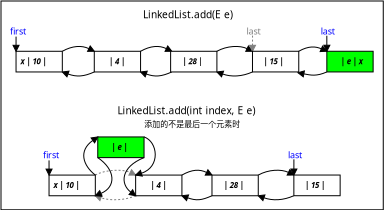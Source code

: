 <?xml version="1.0" encoding="UTF-8"?>
<dia:diagram xmlns:dia="http://www.lysator.liu.se/~alla/dia/">
  <dia:layer name="Background" visible="true" active="true">
    <dia:object type="Standard - Box" version="0" id="O0">
      <dia:attribute name="obj_pos">
        <dia:point val="15.231,18.342"/>
      </dia:attribute>
      <dia:attribute name="obj_bb">
        <dia:rectangle val="15.231,18.342;34.344,28.781"/>
      </dia:attribute>
      <dia:attribute name="elem_corner">
        <dia:point val="15.231,18.342"/>
      </dia:attribute>
      <dia:attribute name="elem_width">
        <dia:real val="19.113"/>
      </dia:attribute>
      <dia:attribute name="elem_height">
        <dia:real val="10.439"/>
      </dia:attribute>
      <dia:attribute name="border_width">
        <dia:real val="0"/>
      </dia:attribute>
      <dia:attribute name="show_background">
        <dia:boolean val="true"/>
      </dia:attribute>
    </dia:object>
    <dia:group>
      <dia:object type="Standard - BezierLine" version="0" id="O1">
        <dia:attribute name="obj_pos">
          <dia:point val="21.963,28.079"/>
        </dia:attribute>
        <dia:attribute name="obj_bb">
          <dia:rectangle val="19.946,28.039;21.963,28.322"/>
        </dia:attribute>
        <dia:attribute name="bez_points">
          <dia:point val="21.963,28.079"/>
          <dia:point val="21.436,28.314"/>
          <dia:point val="20.67,28.339"/>
          <dia:point val="19.946,28.079"/>
        </dia:attribute>
        <dia:attribute name="corner_types">
          <dia:enum val="0"/>
          <dia:enum val="0"/>
        </dia:attribute>
        <dia:attribute name="line_color">
          <dia:color val="#7f7f7f"/>
        </dia:attribute>
        <dia:attribute name="line_width">
          <dia:real val="0"/>
        </dia:attribute>
        <dia:attribute name="line_style">
          <dia:enum val="4"/>
        </dia:attribute>
        <dia:attribute name="end_arrow">
          <dia:enum val="3"/>
        </dia:attribute>
        <dia:attribute name="end_arrow_length">
          <dia:real val="0.3"/>
        </dia:attribute>
        <dia:attribute name="end_arrow_width">
          <dia:real val="0.3"/>
        </dia:attribute>
      </dia:object>
      <dia:object type="Standard - BezierLine" version="0" id="O2">
        <dia:attribute name="obj_pos">
          <dia:point val="19.946,27.046"/>
        </dia:attribute>
        <dia:attribute name="obj_bb">
          <dia:rectangle val="19.946,26.779;21.963,27.049"/>
        </dia:attribute>
        <dia:attribute name="bez_points">
          <dia:point val="19.946,27.046"/>
          <dia:point val="20.445,26.764"/>
          <dia:point val="21.336,26.739"/>
          <dia:point val="21.963,27.046"/>
        </dia:attribute>
        <dia:attribute name="corner_types">
          <dia:enum val="0"/>
          <dia:enum val="0"/>
        </dia:attribute>
        <dia:attribute name="line_color">
          <dia:color val="#7f7f7f"/>
        </dia:attribute>
        <dia:attribute name="line_width">
          <dia:real val="0"/>
        </dia:attribute>
        <dia:attribute name="line_style">
          <dia:enum val="4"/>
        </dia:attribute>
        <dia:attribute name="end_arrow">
          <dia:enum val="3"/>
        </dia:attribute>
        <dia:attribute name="end_arrow_length">
          <dia:real val="0.3"/>
        </dia:attribute>
        <dia:attribute name="end_arrow_width">
          <dia:real val="0.3"/>
        </dia:attribute>
      </dia:object>
      <dia:object type="Standard - BezierLine" version="0" id="O3">
        <dia:attribute name="obj_pos">
          <dia:point val="29.874,28.078"/>
        </dia:attribute>
        <dia:attribute name="obj_bb">
          <dia:rectangle val="28.094,28.039;29.874,28.322"/>
        </dia:attribute>
        <dia:attribute name="bez_points">
          <dia:point val="29.874,28.078"/>
          <dia:point val="29.347,28.313"/>
          <dia:point val="28.818,28.339"/>
          <dia:point val="28.094,28.079"/>
        </dia:attribute>
        <dia:attribute name="corner_types">
          <dia:enum val="0"/>
          <dia:enum val="0"/>
        </dia:attribute>
        <dia:attribute name="line_width">
          <dia:real val="0"/>
        </dia:attribute>
        <dia:attribute name="end_arrow">
          <dia:enum val="3"/>
        </dia:attribute>
        <dia:attribute name="end_arrow_length">
          <dia:real val="0.3"/>
        </dia:attribute>
        <dia:attribute name="end_arrow_width">
          <dia:real val="0.3"/>
        </dia:attribute>
        <dia:connections>
          <dia:connection handle="0" to="O13" connection="5"/>
        </dia:connections>
      </dia:object>
      <dia:object type="Standard - BezierLine" version="0" id="O4">
        <dia:attribute name="obj_pos">
          <dia:point val="28.094,27.046"/>
        </dia:attribute>
        <dia:attribute name="obj_bb">
          <dia:rectangle val="28.094,26.778;29.874,27.047"/>
        </dia:attribute>
        <dia:attribute name="bez_points">
          <dia:point val="28.094,27.046"/>
          <dia:point val="28.593,26.764"/>
          <dia:point val="29.247,26.738"/>
          <dia:point val="29.874,27.044"/>
        </dia:attribute>
        <dia:attribute name="corner_types">
          <dia:enum val="0"/>
          <dia:enum val="0"/>
        </dia:attribute>
        <dia:attribute name="line_width">
          <dia:real val="0"/>
        </dia:attribute>
        <dia:attribute name="end_arrow">
          <dia:enum val="3"/>
        </dia:attribute>
        <dia:attribute name="end_arrow_length">
          <dia:real val="0.3"/>
        </dia:attribute>
        <dia:attribute name="end_arrow_width">
          <dia:real val="0.3"/>
        </dia:attribute>
        <dia:connections>
          <dia:connection handle="3" to="O13" connection="0"/>
        </dia:connections>
      </dia:object>
      <dia:object type="Standard - Text" version="1" id="O5">
        <dia:attribute name="obj_pos">
          <dia:point val="29.578,26.204"/>
        </dia:attribute>
        <dia:attribute name="obj_bb">
          <dia:rectangle val="29.578,25.784;30.393,26.311"/>
        </dia:attribute>
        <dia:attribute name="text">
          <dia:composite type="text">
            <dia:attribute name="string">
              <dia:string>#last#</dia:string>
            </dia:attribute>
            <dia:attribute name="font">
              <dia:font family="sans" style="0" name="Helvetica"/>
            </dia:attribute>
            <dia:attribute name="height">
              <dia:real val="0.564"/>
            </dia:attribute>
            <dia:attribute name="pos">
              <dia:point val="29.578,26.204"/>
            </dia:attribute>
            <dia:attribute name="color">
              <dia:color val="#0000ff"/>
            </dia:attribute>
            <dia:attribute name="alignment">
              <dia:enum val="0"/>
            </dia:attribute>
          </dia:composite>
        </dia:attribute>
        <dia:attribute name="valign">
          <dia:enum val="3"/>
        </dia:attribute>
      </dia:object>
      <dia:object type="Standard - Line" version="0" id="O6">
        <dia:attribute name="obj_pos">
          <dia:point val="29.876,26.26"/>
        </dia:attribute>
        <dia:attribute name="obj_bb">
          <dia:rectangle val="29.724,26.26;30.024,27.044"/>
        </dia:attribute>
        <dia:attribute name="conn_endpoints">
          <dia:point val="29.876,26.26"/>
          <dia:point val="29.874,27.044"/>
        </dia:attribute>
        <dia:attribute name="numcp">
          <dia:int val="1"/>
        </dia:attribute>
        <dia:attribute name="line_width">
          <dia:real val="0"/>
        </dia:attribute>
        <dia:attribute name="end_arrow">
          <dia:enum val="3"/>
        </dia:attribute>
        <dia:attribute name="end_arrow_length">
          <dia:real val="0.3"/>
        </dia:attribute>
        <dia:attribute name="end_arrow_width">
          <dia:real val="0.3"/>
        </dia:attribute>
        <dia:connections>
          <dia:connection handle="1" to="O13" connection="0"/>
        </dia:connections>
      </dia:object>
      <dia:object type="Standard - BezierLine" version="0" id="O7">
        <dia:attribute name="obj_pos">
          <dia:point val="24.276,27.046"/>
        </dia:attribute>
        <dia:attribute name="obj_bb">
          <dia:rectangle val="24.276,26.779;25.78,27.049"/>
        </dia:attribute>
        <dia:attribute name="bez_points">
          <dia:point val="24.276,27.046"/>
          <dia:point val="24.776,26.764"/>
          <dia:point val="25.153,26.739"/>
          <dia:point val="25.78,27.046"/>
        </dia:attribute>
        <dia:attribute name="corner_types">
          <dia:enum val="0"/>
          <dia:enum val="0"/>
        </dia:attribute>
        <dia:attribute name="line_width">
          <dia:real val="0"/>
        </dia:attribute>
        <dia:attribute name="end_arrow">
          <dia:enum val="3"/>
        </dia:attribute>
        <dia:attribute name="end_arrow_length">
          <dia:real val="0.3"/>
        </dia:attribute>
        <dia:attribute name="end_arrow_width">
          <dia:real val="0.3"/>
        </dia:attribute>
      </dia:object>
      <dia:object type="Standard - BezierLine" version="0" id="O8">
        <dia:attribute name="obj_pos">
          <dia:point val="25.78,28.079"/>
        </dia:attribute>
        <dia:attribute name="obj_bb">
          <dia:rectangle val="24.276,28.039;25.78,28.322"/>
        </dia:attribute>
        <dia:attribute name="bez_points">
          <dia:point val="25.78,28.079"/>
          <dia:point val="25.253,28.314"/>
          <dia:point val="25.001,28.339"/>
          <dia:point val="24.276,28.079"/>
        </dia:attribute>
        <dia:attribute name="corner_types">
          <dia:enum val="0"/>
          <dia:enum val="0"/>
        </dia:attribute>
        <dia:attribute name="line_width">
          <dia:real val="0"/>
        </dia:attribute>
        <dia:attribute name="end_arrow">
          <dia:enum val="3"/>
        </dia:attribute>
        <dia:attribute name="end_arrow_length">
          <dia:real val="0.3"/>
        </dia:attribute>
        <dia:attribute name="end_arrow_width">
          <dia:real val="0.3"/>
        </dia:attribute>
      </dia:object>
      <dia:group>
        <dia:object type="Standard - Box" version="0" id="O9">
          <dia:attribute name="obj_pos">
            <dia:point val="25.78,27.046"/>
          </dia:attribute>
          <dia:attribute name="obj_bb">
            <dia:rectangle val="25.78,27.046;28.094,28.079"/>
          </dia:attribute>
          <dia:attribute name="elem_corner">
            <dia:point val="25.78,27.046"/>
          </dia:attribute>
          <dia:attribute name="elem_width">
            <dia:real val="2.314"/>
          </dia:attribute>
          <dia:attribute name="elem_height">
            <dia:real val="1.034"/>
          </dia:attribute>
          <dia:attribute name="border_width">
            <dia:real val="0"/>
          </dia:attribute>
          <dia:attribute name="show_background">
            <dia:boolean val="true"/>
          </dia:attribute>
        </dia:object>
        <dia:object type="Standard - Text" version="1" id="O10">
          <dia:attribute name="obj_pos">
            <dia:point val="26.373,27.693"/>
          </dia:attribute>
          <dia:attribute name="obj_bb">
            <dia:rectangle val="26.373,27.325;27.488,27.788"/>
          </dia:attribute>
          <dia:attribute name="text">
            <dia:composite type="text">
              <dia:attribute name="string">
                <dia:string>#| 28 |#</dia:string>
              </dia:attribute>
              <dia:attribute name="font">
                <dia:font family="sans" style="88" name="Helvetica-BoldOblique"/>
              </dia:attribute>
              <dia:attribute name="height">
                <dia:real val="0.494"/>
              </dia:attribute>
              <dia:attribute name="pos">
                <dia:point val="26.373,27.693"/>
              </dia:attribute>
              <dia:attribute name="color">
                <dia:color val="#000000"/>
              </dia:attribute>
              <dia:attribute name="alignment">
                <dia:enum val="0"/>
              </dia:attribute>
            </dia:composite>
          </dia:attribute>
          <dia:attribute name="valign">
            <dia:enum val="3"/>
          </dia:attribute>
        </dia:object>
      </dia:group>
      <dia:group>
        <dia:object type="Standard - Box" version="0" id="O11">
          <dia:attribute name="obj_pos">
            <dia:point val="21.963,27.046"/>
          </dia:attribute>
          <dia:attribute name="obj_bb">
            <dia:rectangle val="21.963,27.046;24.277,28.079"/>
          </dia:attribute>
          <dia:attribute name="elem_corner">
            <dia:point val="21.963,27.046"/>
          </dia:attribute>
          <dia:attribute name="elem_width">
            <dia:real val="2.314"/>
          </dia:attribute>
          <dia:attribute name="elem_height">
            <dia:real val="1.034"/>
          </dia:attribute>
          <dia:attribute name="border_width">
            <dia:real val="0"/>
          </dia:attribute>
          <dia:attribute name="show_background">
            <dia:boolean val="true"/>
          </dia:attribute>
        </dia:object>
        <dia:object type="Standard - Text" version="1" id="O12">
          <dia:attribute name="obj_pos">
            <dia:point val="22.7,27.693"/>
          </dia:attribute>
          <dia:attribute name="obj_bb">
            <dia:rectangle val="22.7,27.325;23.54,27.788"/>
          </dia:attribute>
          <dia:attribute name="text">
            <dia:composite type="text">
              <dia:attribute name="string">
                <dia:string>#| 4 |#</dia:string>
              </dia:attribute>
              <dia:attribute name="font">
                <dia:font family="sans" style="88" name="Helvetica-BoldOblique"/>
              </dia:attribute>
              <dia:attribute name="height">
                <dia:real val="0.494"/>
              </dia:attribute>
              <dia:attribute name="pos">
                <dia:point val="22.7,27.693"/>
              </dia:attribute>
              <dia:attribute name="color">
                <dia:color val="#000000"/>
              </dia:attribute>
              <dia:attribute name="alignment">
                <dia:enum val="0"/>
              </dia:attribute>
            </dia:composite>
          </dia:attribute>
          <dia:attribute name="valign">
            <dia:enum val="3"/>
          </dia:attribute>
        </dia:object>
      </dia:group>
      <dia:object type="Standard - Box" version="0" id="O13">
        <dia:attribute name="obj_pos">
          <dia:point val="29.874,27.044"/>
        </dia:attribute>
        <dia:attribute name="obj_bb">
          <dia:rectangle val="29.874,27.044;32.187,28.078"/>
        </dia:attribute>
        <dia:attribute name="elem_corner">
          <dia:point val="29.874,27.044"/>
        </dia:attribute>
        <dia:attribute name="elem_width">
          <dia:real val="2.314"/>
        </dia:attribute>
        <dia:attribute name="elem_height">
          <dia:real val="1.034"/>
        </dia:attribute>
        <dia:attribute name="border_width">
          <dia:real val="0"/>
        </dia:attribute>
        <dia:attribute name="show_background">
          <dia:boolean val="true"/>
        </dia:attribute>
      </dia:object>
      <dia:object type="Standard - Text" version="1" id="O14">
        <dia:attribute name="obj_pos">
          <dia:point val="30.428,27.692"/>
        </dia:attribute>
        <dia:attribute name="obj_bb">
          <dia:rectangle val="30.428,27.324;31.543,27.787"/>
        </dia:attribute>
        <dia:attribute name="text">
          <dia:composite type="text">
            <dia:attribute name="string">
              <dia:string>#| 15 |#</dia:string>
            </dia:attribute>
            <dia:attribute name="font">
              <dia:font family="sans" style="88" name="Helvetica-BoldOblique"/>
            </dia:attribute>
            <dia:attribute name="height">
              <dia:real val="0.494"/>
            </dia:attribute>
            <dia:attribute name="pos">
              <dia:point val="30.428,27.692"/>
            </dia:attribute>
            <dia:attribute name="color">
              <dia:color val="#000000"/>
            </dia:attribute>
            <dia:attribute name="alignment">
              <dia:enum val="0"/>
            </dia:attribute>
          </dia:composite>
        </dia:attribute>
        <dia:attribute name="valign">
          <dia:enum val="3"/>
        </dia:attribute>
      </dia:object>
      <dia:object type="Standard - BezierLine" version="0" id="O15">
        <dia:attribute name="obj_pos">
          <dia:point val="20.069,26.173"/>
        </dia:attribute>
        <dia:attribute name="obj_bb">
          <dia:rectangle val="19.946,26.173;20.778,28.103"/>
        </dia:attribute>
        <dia:attribute name="bez_points">
          <dia:point val="20.069,26.173"/>
          <dia:point val="20.976,26.791"/>
          <dia:point val="20.997,27.644"/>
          <dia:point val="19.946,28.079"/>
        </dia:attribute>
        <dia:attribute name="corner_types">
          <dia:enum val="0"/>
          <dia:enum val="0"/>
        </dia:attribute>
        <dia:attribute name="line_width">
          <dia:real val="0"/>
        </dia:attribute>
        <dia:attribute name="end_arrow">
          <dia:enum val="3"/>
        </dia:attribute>
        <dia:attribute name="end_arrow_length">
          <dia:real val="0.3"/>
        </dia:attribute>
        <dia:attribute name="end_arrow_width">
          <dia:real val="0.3"/>
        </dia:attribute>
      </dia:object>
      <dia:object type="Standard - BezierLine" version="0" id="O16">
        <dia:attribute name="obj_pos">
          <dia:point val="19.946,27.046"/>
        </dia:attribute>
        <dia:attribute name="obj_bb">
          <dia:rectangle val="19.368,25.139;20.069,27.046"/>
        </dia:attribute>
        <dia:attribute name="bez_points">
          <dia:point val="19.946,27.046"/>
          <dia:point val="19.322,26.561"/>
          <dia:point val="19.092,25.828"/>
          <dia:point val="20.069,25.139"/>
        </dia:attribute>
        <dia:attribute name="corner_types">
          <dia:enum val="0"/>
          <dia:enum val="0"/>
        </dia:attribute>
        <dia:attribute name="line_width">
          <dia:real val="0"/>
        </dia:attribute>
        <dia:attribute name="end_arrow">
          <dia:enum val="3"/>
        </dia:attribute>
        <dia:attribute name="end_arrow_length">
          <dia:real val="0.3"/>
        </dia:attribute>
        <dia:attribute name="end_arrow_width">
          <dia:real val="0.3"/>
        </dia:attribute>
      </dia:object>
      <dia:group>
        <dia:object type="Standard - Text" version="1" id="O17">
          <dia:attribute name="obj_pos">
            <dia:point val="17.329,26.204"/>
          </dia:attribute>
          <dia:attribute name="obj_bb">
            <dia:rectangle val="17.329,25.784;18.212,26.311"/>
          </dia:attribute>
          <dia:attribute name="text">
            <dia:composite type="text">
              <dia:attribute name="string">
                <dia:string>#first#</dia:string>
              </dia:attribute>
              <dia:attribute name="font">
                <dia:font family="sans" style="0" name="Helvetica"/>
              </dia:attribute>
              <dia:attribute name="height">
                <dia:real val="0.564"/>
              </dia:attribute>
              <dia:attribute name="pos">
                <dia:point val="17.329,26.204"/>
              </dia:attribute>
              <dia:attribute name="color">
                <dia:color val="#0000ff"/>
              </dia:attribute>
              <dia:attribute name="alignment">
                <dia:enum val="0"/>
              </dia:attribute>
            </dia:composite>
          </dia:attribute>
          <dia:attribute name="valign">
            <dia:enum val="3"/>
          </dia:attribute>
        </dia:object>
        <dia:group>
          <dia:object type="Standard - Box" version="0" id="O18">
            <dia:attribute name="obj_pos">
              <dia:point val="17.633,27.046"/>
            </dia:attribute>
            <dia:attribute name="obj_bb">
              <dia:rectangle val="17.633,27.046;19.946,28.079"/>
            </dia:attribute>
            <dia:attribute name="elem_corner">
              <dia:point val="17.633,27.046"/>
            </dia:attribute>
            <dia:attribute name="elem_width">
              <dia:real val="2.314"/>
            </dia:attribute>
            <dia:attribute name="elem_height">
              <dia:real val="1.034"/>
            </dia:attribute>
            <dia:attribute name="border_width">
              <dia:real val="0"/>
            </dia:attribute>
            <dia:attribute name="show_background">
              <dia:boolean val="true"/>
            </dia:attribute>
          </dia:object>
          <dia:object type="Standard - Text" version="1" id="O19">
            <dia:attribute name="obj_pos">
              <dia:point val="17.855,27.693"/>
            </dia:attribute>
            <dia:attribute name="obj_bb">
              <dia:rectangle val="17.855,27.325;19.363,27.788"/>
            </dia:attribute>
            <dia:attribute name="text">
              <dia:composite type="text">
                <dia:attribute name="string">
                  <dia:string>#x | 10 |#</dia:string>
                </dia:attribute>
                <dia:attribute name="font">
                  <dia:font family="sans" style="88" name="Helvetica-BoldOblique"/>
                </dia:attribute>
                <dia:attribute name="height">
                  <dia:real val="0.494"/>
                </dia:attribute>
                <dia:attribute name="pos">
                  <dia:point val="17.855,27.693"/>
                </dia:attribute>
                <dia:attribute name="color">
                  <dia:color val="#000000"/>
                </dia:attribute>
                <dia:attribute name="alignment">
                  <dia:enum val="0"/>
                </dia:attribute>
              </dia:composite>
            </dia:attribute>
            <dia:attribute name="valign">
              <dia:enum val="3"/>
            </dia:attribute>
          </dia:object>
        </dia:group>
        <dia:object type="Standard - Line" version="0" id="O20">
          <dia:attribute name="obj_pos">
            <dia:point val="17.633,26.312"/>
          </dia:attribute>
          <dia:attribute name="obj_bb">
            <dia:rectangle val="17.483,26.312;17.783,27.046"/>
          </dia:attribute>
          <dia:attribute name="conn_endpoints">
            <dia:point val="17.633,26.312"/>
            <dia:point val="17.633,27.046"/>
          </dia:attribute>
          <dia:attribute name="numcp">
            <dia:int val="1"/>
          </dia:attribute>
          <dia:attribute name="line_width">
            <dia:real val="0"/>
          </dia:attribute>
          <dia:attribute name="end_arrow">
            <dia:enum val="3"/>
          </dia:attribute>
          <dia:attribute name="end_arrow_length">
            <dia:real val="0.3"/>
          </dia:attribute>
          <dia:attribute name="end_arrow_width">
            <dia:real val="0.3"/>
          </dia:attribute>
        </dia:object>
      </dia:group>
      <dia:object type="Standard - BezierLine" version="0" id="O21">
        <dia:attribute name="obj_pos">
          <dia:point val="22.382,25.139"/>
        </dia:attribute>
        <dia:attribute name="obj_bb">
          <dia:rectangle val="21.963,25.139;22.944,27.097"/>
        </dia:attribute>
        <dia:attribute name="bez_points">
          <dia:point val="22.382,25.139"/>
          <dia:point val="23.069,25.362"/>
          <dia:point val="23.236,26.639"/>
          <dia:point val="21.963,27.046"/>
        </dia:attribute>
        <dia:attribute name="corner_types">
          <dia:enum val="0"/>
          <dia:enum val="0"/>
        </dia:attribute>
        <dia:attribute name="line_width">
          <dia:real val="0"/>
        </dia:attribute>
        <dia:attribute name="end_arrow">
          <dia:enum val="3"/>
        </dia:attribute>
        <dia:attribute name="end_arrow_length">
          <dia:real val="0.3"/>
        </dia:attribute>
        <dia:attribute name="end_arrow_width">
          <dia:real val="0.3"/>
        </dia:attribute>
      </dia:object>
      <dia:object type="Standard - BezierLine" version="0" id="O22">
        <dia:attribute name="obj_pos">
          <dia:point val="22.382,26.173"/>
        </dia:attribute>
        <dia:attribute name="obj_bb">
          <dia:rectangle val="21.384,26.173;22.382,28.079"/>
        </dia:attribute>
        <dia:attribute name="bez_points">
          <dia:point val="22.382,26.173"/>
          <dia:point val="21.206,26.644"/>
          <dia:point val="21.185,27.497"/>
          <dia:point val="21.963,28.079"/>
        </dia:attribute>
        <dia:attribute name="corner_types">
          <dia:enum val="0"/>
          <dia:enum val="0"/>
        </dia:attribute>
        <dia:attribute name="line_width">
          <dia:real val="0"/>
        </dia:attribute>
        <dia:attribute name="end_arrow">
          <dia:enum val="3"/>
        </dia:attribute>
        <dia:attribute name="end_arrow_length">
          <dia:real val="0.3"/>
        </dia:attribute>
        <dia:attribute name="end_arrow_width">
          <dia:real val="0.3"/>
        </dia:attribute>
      </dia:object>
      <dia:group>
        <dia:object type="Standard - Box" version="0" id="O23">
          <dia:attribute name="obj_pos">
            <dia:point val="20.069,25.139"/>
          </dia:attribute>
          <dia:attribute name="obj_bb">
            <dia:rectangle val="20.069,25.139;22.382,26.173"/>
          </dia:attribute>
          <dia:attribute name="elem_corner">
            <dia:point val="20.069,25.139"/>
          </dia:attribute>
          <dia:attribute name="elem_width">
            <dia:real val="2.314"/>
          </dia:attribute>
          <dia:attribute name="elem_height">
            <dia:real val="1.034"/>
          </dia:attribute>
          <dia:attribute name="border_width">
            <dia:real val="0"/>
          </dia:attribute>
          <dia:attribute name="inner_color">
            <dia:color val="#00ff00"/>
          </dia:attribute>
          <dia:attribute name="show_background">
            <dia:boolean val="true"/>
          </dia:attribute>
        </dia:object>
        <dia:object type="Standard - Text" version="1" id="O24">
          <dia:attribute name="obj_pos">
            <dia:point val="20.662,25.787"/>
          </dia:attribute>
          <dia:attribute name="obj_bb">
            <dia:rectangle val="20.662,25.419;21.632,25.882"/>
          </dia:attribute>
          <dia:attribute name="text">
            <dia:composite type="text">
              <dia:attribute name="string">
                <dia:string># | e |#</dia:string>
              </dia:attribute>
              <dia:attribute name="font">
                <dia:font family="sans" style="88" name="Helvetica-BoldOblique"/>
              </dia:attribute>
              <dia:attribute name="height">
                <dia:real val="0.494"/>
              </dia:attribute>
              <dia:attribute name="pos">
                <dia:point val="20.662,25.787"/>
              </dia:attribute>
              <dia:attribute name="color">
                <dia:color val="#000000"/>
              </dia:attribute>
              <dia:attribute name="alignment">
                <dia:enum val="0"/>
              </dia:attribute>
            </dia:composite>
          </dia:attribute>
          <dia:attribute name="valign">
            <dia:enum val="3"/>
          </dia:attribute>
        </dia:object>
      </dia:group>
    </dia:group>
    <dia:object type="Standard - Text" version="1" id="O25">
      <dia:attribute name="obj_pos">
        <dia:point val="21.062,23.998"/>
      </dia:attribute>
      <dia:attribute name="obj_bb">
        <dia:rectangle val="21.062,23.511;28.469,24.148"/>
      </dia:attribute>
      <dia:attribute name="text">
        <dia:composite type="text">
          <dia:attribute name="string">
            <dia:string>#LinkedList.add(int index, E e)#</dia:string>
          </dia:attribute>
          <dia:attribute name="font">
            <dia:font family="sans" style="0" name="Helvetica"/>
          </dia:attribute>
          <dia:attribute name="height">
            <dia:real val="0.635"/>
          </dia:attribute>
          <dia:attribute name="pos">
            <dia:point val="21.062,23.998"/>
          </dia:attribute>
          <dia:attribute name="color">
            <dia:color val="#000000"/>
          </dia:attribute>
          <dia:attribute name="alignment">
            <dia:enum val="0"/>
          </dia:attribute>
        </dia:composite>
      </dia:attribute>
      <dia:attribute name="valign">
        <dia:enum val="3"/>
      </dia:attribute>
    </dia:object>
    <dia:object type="Standard - Text" version="1" id="O26">
      <dia:attribute name="obj_pos">
        <dia:point val="22.388,24.637"/>
      </dia:attribute>
      <dia:attribute name="obj_bb">
        <dia:rectangle val="22.388,24.255;27.128,24.755"/>
      </dia:attribute>
      <dia:attribute name="text">
        <dia:composite type="text">
          <dia:attribute name="string">
            <dia:string>#添加的不是最后一个元素时#</dia:string>
          </dia:attribute>
          <dia:attribute name="font">
            <dia:font family="sans" style="0" name="Helvetica"/>
          </dia:attribute>
          <dia:attribute name="height">
            <dia:real val="0.494"/>
          </dia:attribute>
          <dia:attribute name="pos">
            <dia:point val="22.388,24.637"/>
          </dia:attribute>
          <dia:attribute name="color">
            <dia:color val="#000000"/>
          </dia:attribute>
          <dia:attribute name="alignment">
            <dia:enum val="0"/>
          </dia:attribute>
        </dia:composite>
      </dia:attribute>
      <dia:attribute name="valign">
        <dia:enum val="3"/>
      </dia:attribute>
    </dia:object>
    <dia:object type="Standard - Text" version="1" id="O27">
      <dia:attribute name="obj_pos">
        <dia:point val="22.331,19.207"/>
      </dia:attribute>
      <dia:attribute name="obj_bb">
        <dia:rectangle val="22.331,18.72;27.201,19.357"/>
      </dia:attribute>
      <dia:attribute name="text">
        <dia:composite type="text">
          <dia:attribute name="string">
            <dia:string>#LinkedList.add(E e)#</dia:string>
          </dia:attribute>
          <dia:attribute name="font">
            <dia:font family="sans" style="0" name="Helvetica"/>
          </dia:attribute>
          <dia:attribute name="height">
            <dia:real val="0.635"/>
          </dia:attribute>
          <dia:attribute name="pos">
            <dia:point val="22.331,19.207"/>
          </dia:attribute>
          <dia:attribute name="color">
            <dia:color val="#000000"/>
          </dia:attribute>
          <dia:attribute name="alignment">
            <dia:enum val="0"/>
          </dia:attribute>
        </dia:composite>
      </dia:attribute>
      <dia:attribute name="valign">
        <dia:enum val="3"/>
      </dia:attribute>
    </dia:object>
    <dia:group>
      <dia:object type="Standard - BezierLine" version="0" id="O28">
        <dia:attribute name="obj_pos">
          <dia:point val="19.895,21.89"/>
        </dia:attribute>
        <dia:attribute name="obj_bb">
          <dia:rectangle val="18.297,21.85;19.895,22.133"/>
        </dia:attribute>
        <dia:attribute name="bez_points">
          <dia:point val="19.895,21.89"/>
          <dia:point val="19.368,22.125"/>
          <dia:point val="19.021,22.15"/>
          <dia:point val="18.297,21.89"/>
        </dia:attribute>
        <dia:attribute name="corner_types">
          <dia:enum val="0"/>
          <dia:enum val="0"/>
        </dia:attribute>
        <dia:attribute name="line_width">
          <dia:real val="0"/>
        </dia:attribute>
        <dia:attribute name="end_arrow">
          <dia:enum val="3"/>
        </dia:attribute>
        <dia:attribute name="end_arrow_length">
          <dia:real val="0.3"/>
        </dia:attribute>
        <dia:attribute name="end_arrow_width">
          <dia:real val="0.3"/>
        </dia:attribute>
      </dia:object>
      <dia:object type="Standard - BezierLine" version="0" id="O29">
        <dia:attribute name="obj_pos">
          <dia:point val="18.297,20.856"/>
        </dia:attribute>
        <dia:attribute name="obj_bb">
          <dia:rectangle val="18.297,20.59;19.895,20.859"/>
        </dia:attribute>
        <dia:attribute name="bez_points">
          <dia:point val="18.297,20.856"/>
          <dia:point val="18.796,20.575"/>
          <dia:point val="19.268,20.55"/>
          <dia:point val="19.895,20.856"/>
        </dia:attribute>
        <dia:attribute name="corner_types">
          <dia:enum val="0"/>
          <dia:enum val="0"/>
        </dia:attribute>
        <dia:attribute name="line_width">
          <dia:real val="0"/>
        </dia:attribute>
        <dia:attribute name="end_arrow">
          <dia:enum val="3"/>
        </dia:attribute>
        <dia:attribute name="end_arrow_length">
          <dia:real val="0.3"/>
        </dia:attribute>
        <dia:attribute name="end_arrow_width">
          <dia:real val="0.3"/>
        </dia:attribute>
      </dia:object>
      <dia:object type="Standard - BezierLine" version="0" id="O30">
        <dia:attribute name="obj_pos">
          <dia:point val="27.805,21.89"/>
        </dia:attribute>
        <dia:attribute name="obj_bb">
          <dia:rectangle val="26.026,21.85;27.805,22.132"/>
        </dia:attribute>
        <dia:attribute name="bez_points">
          <dia:point val="27.805,21.89"/>
          <dia:point val="27.279,22.125"/>
          <dia:point val="26.75,22.15"/>
          <dia:point val="26.026,21.89"/>
        </dia:attribute>
        <dia:attribute name="corner_types">
          <dia:enum val="0"/>
          <dia:enum val="0"/>
        </dia:attribute>
        <dia:attribute name="line_width">
          <dia:real val="0"/>
        </dia:attribute>
        <dia:attribute name="end_arrow">
          <dia:enum val="3"/>
        </dia:attribute>
        <dia:attribute name="end_arrow_length">
          <dia:real val="0.3"/>
        </dia:attribute>
        <dia:attribute name="end_arrow_width">
          <dia:real val="0.3"/>
        </dia:attribute>
      </dia:object>
      <dia:object type="Standard - BezierLine" version="0" id="O31">
        <dia:attribute name="obj_pos">
          <dia:point val="26.026,20.856"/>
        </dia:attribute>
        <dia:attribute name="obj_bb">
          <dia:rectangle val="26.026,20.59;27.805,20.859"/>
        </dia:attribute>
        <dia:attribute name="bez_points">
          <dia:point val="26.026,20.856"/>
          <dia:point val="26.525,20.575"/>
          <dia:point val="27.179,20.55"/>
          <dia:point val="27.805,20.856"/>
        </dia:attribute>
        <dia:attribute name="corner_types">
          <dia:enum val="0"/>
          <dia:enum val="0"/>
        </dia:attribute>
        <dia:attribute name="line_width">
          <dia:real val="0"/>
        </dia:attribute>
        <dia:attribute name="end_arrow">
          <dia:enum val="3"/>
        </dia:attribute>
        <dia:attribute name="end_arrow_length">
          <dia:real val="0.3"/>
        </dia:attribute>
        <dia:attribute name="end_arrow_width">
          <dia:real val="0.3"/>
        </dia:attribute>
      </dia:object>
      <dia:object type="Standard - Text" version="1" id="O32">
        <dia:attribute name="obj_pos">
          <dia:point val="15.68,20.014"/>
        </dia:attribute>
        <dia:attribute name="obj_bb">
          <dia:rectangle val="15.68,19.594;16.562,20.122"/>
        </dia:attribute>
        <dia:attribute name="text">
          <dia:composite type="text">
            <dia:attribute name="string">
              <dia:string>#first#</dia:string>
            </dia:attribute>
            <dia:attribute name="font">
              <dia:font family="sans" style="0" name="Helvetica"/>
            </dia:attribute>
            <dia:attribute name="height">
              <dia:real val="0.564"/>
            </dia:attribute>
            <dia:attribute name="pos">
              <dia:point val="15.68,20.014"/>
            </dia:attribute>
            <dia:attribute name="color">
              <dia:color val="#0000ff"/>
            </dia:attribute>
            <dia:attribute name="alignment">
              <dia:enum val="0"/>
            </dia:attribute>
          </dia:composite>
        </dia:attribute>
        <dia:attribute name="valign">
          <dia:enum val="3"/>
        </dia:attribute>
      </dia:object>
      <dia:object type="Standard - Text" version="1" id="O33">
        <dia:attribute name="obj_pos">
          <dia:point val="27.51,20.014"/>
        </dia:attribute>
        <dia:attribute name="obj_bb">
          <dia:rectangle val="27.51,19.594;28.325,20.122"/>
        </dia:attribute>
        <dia:attribute name="text">
          <dia:composite type="text">
            <dia:attribute name="string">
              <dia:string>#last#</dia:string>
            </dia:attribute>
            <dia:attribute name="font">
              <dia:font family="sans" style="0" name="Helvetica"/>
            </dia:attribute>
            <dia:attribute name="height">
              <dia:real val="0.564"/>
            </dia:attribute>
            <dia:attribute name="pos">
              <dia:point val="27.51,20.014"/>
            </dia:attribute>
            <dia:attribute name="color">
              <dia:color val="#7f7f7f"/>
            </dia:attribute>
            <dia:attribute name="alignment">
              <dia:enum val="0"/>
            </dia:attribute>
          </dia:composite>
        </dia:attribute>
        <dia:attribute name="valign">
          <dia:enum val="3"/>
        </dia:attribute>
      </dia:object>
      <dia:group>
        <dia:object type="Standard - Box" version="0" id="O34">
          <dia:attribute name="obj_pos">
            <dia:point val="15.983,20.856"/>
          </dia:attribute>
          <dia:attribute name="obj_bb">
            <dia:rectangle val="15.983,20.856;18.297,21.89"/>
          </dia:attribute>
          <dia:attribute name="elem_corner">
            <dia:point val="15.983,20.856"/>
          </dia:attribute>
          <dia:attribute name="elem_width">
            <dia:real val="2.314"/>
          </dia:attribute>
          <dia:attribute name="elem_height">
            <dia:real val="1.034"/>
          </dia:attribute>
          <dia:attribute name="border_width">
            <dia:real val="0"/>
          </dia:attribute>
          <dia:attribute name="show_background">
            <dia:boolean val="true"/>
          </dia:attribute>
        </dia:object>
        <dia:object type="Standard - Text" version="1" id="O35">
          <dia:attribute name="obj_pos">
            <dia:point val="16.206,21.503"/>
          </dia:attribute>
          <dia:attribute name="obj_bb">
            <dia:rectangle val="16.206,21.136;17.713,21.599"/>
          </dia:attribute>
          <dia:attribute name="text">
            <dia:composite type="text">
              <dia:attribute name="string">
                <dia:string>#x | 10 |#</dia:string>
              </dia:attribute>
              <dia:attribute name="font">
                <dia:font family="sans" style="88" name="Helvetica-BoldOblique"/>
              </dia:attribute>
              <dia:attribute name="height">
                <dia:real val="0.494"/>
              </dia:attribute>
              <dia:attribute name="pos">
                <dia:point val="16.206,21.503"/>
              </dia:attribute>
              <dia:attribute name="color">
                <dia:color val="#000000"/>
              </dia:attribute>
              <dia:attribute name="alignment">
                <dia:enum val="0"/>
              </dia:attribute>
            </dia:composite>
          </dia:attribute>
          <dia:attribute name="valign">
            <dia:enum val="3"/>
          </dia:attribute>
        </dia:object>
      </dia:group>
      <dia:object type="Standard - Line" version="0" id="O36">
        <dia:attribute name="obj_pos">
          <dia:point val="15.984,20.122"/>
        </dia:attribute>
        <dia:attribute name="obj_bb">
          <dia:rectangle val="15.833,20.122;16.133,20.856"/>
        </dia:attribute>
        <dia:attribute name="conn_endpoints">
          <dia:point val="15.984,20.122"/>
          <dia:point val="15.983,20.856"/>
        </dia:attribute>
        <dia:attribute name="numcp">
          <dia:int val="1"/>
        </dia:attribute>
        <dia:attribute name="line_width">
          <dia:real val="0"/>
        </dia:attribute>
        <dia:attribute name="end_arrow">
          <dia:enum val="3"/>
        </dia:attribute>
        <dia:attribute name="end_arrow_length">
          <dia:real val="0.3"/>
        </dia:attribute>
        <dia:attribute name="end_arrow_width">
          <dia:real val="0.3"/>
        </dia:attribute>
      </dia:object>
      <dia:object type="Standard - Line" version="0" id="O37">
        <dia:attribute name="obj_pos">
          <dia:point val="27.808,20.071"/>
        </dia:attribute>
        <dia:attribute name="obj_bb">
          <dia:rectangle val="27.656,20.071;27.956,20.856"/>
        </dia:attribute>
        <dia:attribute name="conn_endpoints">
          <dia:point val="27.808,20.071"/>
          <dia:point val="27.805,20.856"/>
        </dia:attribute>
        <dia:attribute name="numcp">
          <dia:int val="1"/>
        </dia:attribute>
        <dia:attribute name="line_color">
          <dia:color val="#7f7f7f"/>
        </dia:attribute>
        <dia:attribute name="line_width">
          <dia:real val="0"/>
        </dia:attribute>
        <dia:attribute name="line_style">
          <dia:enum val="4"/>
        </dia:attribute>
        <dia:attribute name="end_arrow">
          <dia:enum val="3"/>
        </dia:attribute>
        <dia:attribute name="end_arrow_length">
          <dia:real val="0.3"/>
        </dia:attribute>
        <dia:attribute name="end_arrow_width">
          <dia:real val="0.3"/>
        </dia:attribute>
      </dia:object>
      <dia:object type="Standard - BezierLine" version="0" id="O38">
        <dia:attribute name="obj_pos">
          <dia:point val="22.209,20.856"/>
        </dia:attribute>
        <dia:attribute name="obj_bb">
          <dia:rectangle val="22.209,20.59;23.77,20.859"/>
        </dia:attribute>
        <dia:attribute name="bez_points">
          <dia:point val="22.209,20.856"/>
          <dia:point val="22.708,20.575"/>
          <dia:point val="23.144,20.55"/>
          <dia:point val="23.77,20.856"/>
        </dia:attribute>
        <dia:attribute name="corner_types">
          <dia:enum val="0"/>
          <dia:enum val="0"/>
        </dia:attribute>
        <dia:attribute name="line_width">
          <dia:real val="0"/>
        </dia:attribute>
        <dia:attribute name="end_arrow">
          <dia:enum val="3"/>
        </dia:attribute>
        <dia:attribute name="end_arrow_length">
          <dia:real val="0.3"/>
        </dia:attribute>
        <dia:attribute name="end_arrow_width">
          <dia:real val="0.3"/>
        </dia:attribute>
      </dia:object>
      <dia:object type="Standard - BezierLine" version="0" id="O39">
        <dia:attribute name="obj_pos">
          <dia:point val="23.77,21.89"/>
        </dia:attribute>
        <dia:attribute name="obj_bb">
          <dia:rectangle val="22.209,21.85;23.77,22.132"/>
        </dia:attribute>
        <dia:attribute name="bez_points">
          <dia:point val="23.77,21.89"/>
          <dia:point val="23.244,22.125"/>
          <dia:point val="22.933,22.15"/>
          <dia:point val="22.209,21.89"/>
        </dia:attribute>
        <dia:attribute name="corner_types">
          <dia:enum val="0"/>
          <dia:enum val="0"/>
        </dia:attribute>
        <dia:attribute name="line_width">
          <dia:real val="0"/>
        </dia:attribute>
        <dia:attribute name="end_arrow">
          <dia:enum val="3"/>
        </dia:attribute>
        <dia:attribute name="end_arrow_length">
          <dia:real val="0.3"/>
        </dia:attribute>
        <dia:attribute name="end_arrow_width">
          <dia:real val="0.3"/>
        </dia:attribute>
      </dia:object>
      <dia:group>
        <dia:object type="Standard - Box" version="0" id="O40">
          <dia:attribute name="obj_pos">
            <dia:point val="23.712,20.856"/>
          </dia:attribute>
          <dia:attribute name="obj_bb">
            <dia:rectangle val="23.712,20.856;26.026,21.89"/>
          </dia:attribute>
          <dia:attribute name="elem_corner">
            <dia:point val="23.712,20.856"/>
          </dia:attribute>
          <dia:attribute name="elem_width">
            <dia:real val="2.314"/>
          </dia:attribute>
          <dia:attribute name="elem_height">
            <dia:real val="1.034"/>
          </dia:attribute>
          <dia:attribute name="border_width">
            <dia:real val="0"/>
          </dia:attribute>
          <dia:attribute name="show_background">
            <dia:boolean val="true"/>
          </dia:attribute>
        </dia:object>
        <dia:object type="Standard - Text" version="1" id="O41">
          <dia:attribute name="obj_pos">
            <dia:point val="24.305,21.503"/>
          </dia:attribute>
          <dia:attribute name="obj_bb">
            <dia:rectangle val="24.305,21.136;25.42,21.599"/>
          </dia:attribute>
          <dia:attribute name="text">
            <dia:composite type="text">
              <dia:attribute name="string">
                <dia:string>#| 28 |#</dia:string>
              </dia:attribute>
              <dia:attribute name="font">
                <dia:font family="sans" style="88" name="Helvetica-BoldOblique"/>
              </dia:attribute>
              <dia:attribute name="height">
                <dia:real val="0.494"/>
              </dia:attribute>
              <dia:attribute name="pos">
                <dia:point val="24.305,21.503"/>
              </dia:attribute>
              <dia:attribute name="color">
                <dia:color val="#000000"/>
              </dia:attribute>
              <dia:attribute name="alignment">
                <dia:enum val="0"/>
              </dia:attribute>
            </dia:composite>
          </dia:attribute>
          <dia:attribute name="valign">
            <dia:enum val="3"/>
          </dia:attribute>
        </dia:object>
      </dia:group>
      <dia:group>
        <dia:object type="Standard - Box" version="0" id="O42">
          <dia:attribute name="obj_pos">
            <dia:point val="19.895,20.856"/>
          </dia:attribute>
          <dia:attribute name="obj_bb">
            <dia:rectangle val="19.895,20.856;22.209,21.89"/>
          </dia:attribute>
          <dia:attribute name="elem_corner">
            <dia:point val="19.895,20.856"/>
          </dia:attribute>
          <dia:attribute name="elem_width">
            <dia:real val="2.314"/>
          </dia:attribute>
          <dia:attribute name="elem_height">
            <dia:real val="1.034"/>
          </dia:attribute>
          <dia:attribute name="border_width">
            <dia:real val="0"/>
          </dia:attribute>
          <dia:attribute name="show_background">
            <dia:boolean val="true"/>
          </dia:attribute>
        </dia:object>
        <dia:object type="Standard - Text" version="1" id="O43">
          <dia:attribute name="obj_pos">
            <dia:point val="20.632,21.503"/>
          </dia:attribute>
          <dia:attribute name="obj_bb">
            <dia:rectangle val="20.632,21.136;21.472,21.599"/>
          </dia:attribute>
          <dia:attribute name="text">
            <dia:composite type="text">
              <dia:attribute name="string">
                <dia:string>#| 4 |#</dia:string>
              </dia:attribute>
              <dia:attribute name="font">
                <dia:font family="sans" style="88" name="Helvetica-BoldOblique"/>
              </dia:attribute>
              <dia:attribute name="height">
                <dia:real val="0.494"/>
              </dia:attribute>
              <dia:attribute name="pos">
                <dia:point val="20.632,21.503"/>
              </dia:attribute>
              <dia:attribute name="color">
                <dia:color val="#000000"/>
              </dia:attribute>
              <dia:attribute name="alignment">
                <dia:enum val="0"/>
              </dia:attribute>
            </dia:composite>
          </dia:attribute>
          <dia:attribute name="valign">
            <dia:enum val="3"/>
          </dia:attribute>
        </dia:object>
      </dia:group>
      <dia:object type="Standard - Box" version="0" id="O44">
        <dia:attribute name="obj_pos">
          <dia:point val="27.805,20.855"/>
        </dia:attribute>
        <dia:attribute name="obj_bb">
          <dia:rectangle val="27.805,20.855;30.119,21.889"/>
        </dia:attribute>
        <dia:attribute name="elem_corner">
          <dia:point val="27.805,20.855"/>
        </dia:attribute>
        <dia:attribute name="elem_width">
          <dia:real val="2.314"/>
        </dia:attribute>
        <dia:attribute name="elem_height">
          <dia:real val="1.034"/>
        </dia:attribute>
        <dia:attribute name="border_width">
          <dia:real val="0"/>
        </dia:attribute>
        <dia:attribute name="show_background">
          <dia:boolean val="true"/>
        </dia:attribute>
      </dia:object>
      <dia:object type="Standard - Text" version="1" id="O45">
        <dia:attribute name="obj_pos">
          <dia:point val="28.36,21.502"/>
        </dia:attribute>
        <dia:attribute name="obj_bb">
          <dia:rectangle val="28.36,21.135;29.475,21.597"/>
        </dia:attribute>
        <dia:attribute name="text">
          <dia:composite type="text">
            <dia:attribute name="string">
              <dia:string>#| 15 |#</dia:string>
            </dia:attribute>
            <dia:attribute name="font">
              <dia:font family="sans" style="88" name="Helvetica-BoldOblique"/>
            </dia:attribute>
            <dia:attribute name="height">
              <dia:real val="0.494"/>
            </dia:attribute>
            <dia:attribute name="pos">
              <dia:point val="28.36,21.502"/>
            </dia:attribute>
            <dia:attribute name="color">
              <dia:color val="#000000"/>
            </dia:attribute>
            <dia:attribute name="alignment">
              <dia:enum val="0"/>
            </dia:attribute>
          </dia:composite>
        </dia:attribute>
        <dia:attribute name="valign">
          <dia:enum val="3"/>
        </dia:attribute>
      </dia:object>
      <dia:object type="Standard - BezierLine" version="0" id="O46">
        <dia:attribute name="obj_pos">
          <dia:point val="31.523,21.889"/>
        </dia:attribute>
        <dia:attribute name="obj_bb">
          <dia:rectangle val="30.078,21.837;31.523,22.132"/>
        </dia:attribute>
        <dia:attribute name="bez_points">
          <dia:point val="31.523,21.889"/>
          <dia:point val="30.997,22.123"/>
          <dia:point val="30.721,22.051"/>
          <dia:point val="30.078,21.929"/>
        </dia:attribute>
        <dia:attribute name="corner_types">
          <dia:enum val="0"/>
          <dia:enum val="0"/>
        </dia:attribute>
        <dia:attribute name="line_width">
          <dia:real val="0"/>
        </dia:attribute>
        <dia:attribute name="end_arrow">
          <dia:enum val="3"/>
        </dia:attribute>
        <dia:attribute name="end_arrow_length">
          <dia:real val="0.3"/>
        </dia:attribute>
        <dia:attribute name="end_arrow_width">
          <dia:real val="0.3"/>
        </dia:attribute>
      </dia:object>
      <dia:object type="Standard - BezierLine" version="0" id="O47">
        <dia:attribute name="obj_pos">
          <dia:point val="30.119,20.855"/>
        </dia:attribute>
        <dia:attribute name="obj_bb">
          <dia:rectangle val="30.119,20.596;31.523,20.871"/>
        </dia:attribute>
        <dia:attribute name="bez_points">
          <dia:point val="30.119,20.855"/>
          <dia:point val="30.618,20.573"/>
          <dia:point val="30.97,20.61"/>
          <dia:point val="31.523,20.855"/>
        </dia:attribute>
        <dia:attribute name="corner_types">
          <dia:enum val="0"/>
          <dia:enum val="0"/>
        </dia:attribute>
        <dia:attribute name="line_width">
          <dia:real val="0"/>
        </dia:attribute>
        <dia:attribute name="end_arrow">
          <dia:enum val="3"/>
        </dia:attribute>
        <dia:attribute name="end_arrow_length">
          <dia:real val="0.3"/>
        </dia:attribute>
        <dia:attribute name="end_arrow_width">
          <dia:real val="0.3"/>
        </dia:attribute>
        <dia:connections>
          <dia:connection handle="0" to="O44" connection="2"/>
        </dia:connections>
      </dia:object>
      <dia:group>
        <dia:object type="Standard - Box" version="0" id="O48">
          <dia:attribute name="obj_pos">
            <dia:point val="31.523,20.855"/>
          </dia:attribute>
          <dia:attribute name="obj_bb">
            <dia:rectangle val="31.523,20.855;33.837,21.889"/>
          </dia:attribute>
          <dia:attribute name="elem_corner">
            <dia:point val="31.523,20.855"/>
          </dia:attribute>
          <dia:attribute name="elem_width">
            <dia:real val="2.314"/>
          </dia:attribute>
          <dia:attribute name="elem_height">
            <dia:real val="1.034"/>
          </dia:attribute>
          <dia:attribute name="border_width">
            <dia:real val="0"/>
          </dia:attribute>
          <dia:attribute name="inner_color">
            <dia:color val="#00ff00"/>
          </dia:attribute>
          <dia:attribute name="show_background">
            <dia:boolean val="true"/>
          </dia:attribute>
        </dia:object>
        <dia:object type="Standard - Text" version="1" id="O49">
          <dia:attribute name="obj_pos">
            <dia:point val="32.117,21.502"/>
          </dia:attribute>
          <dia:attribute name="obj_bb">
            <dia:rectangle val="32.117,21.135;33.479,21.597"/>
          </dia:attribute>
          <dia:attribute name="text">
            <dia:composite type="text">
              <dia:attribute name="string">
                <dia:string># | e | x#</dia:string>
              </dia:attribute>
              <dia:attribute name="font">
                <dia:font family="sans" style="88" name="Helvetica-BoldOblique"/>
              </dia:attribute>
              <dia:attribute name="height">
                <dia:real val="0.494"/>
              </dia:attribute>
              <dia:attribute name="pos">
                <dia:point val="32.117,21.502"/>
              </dia:attribute>
              <dia:attribute name="color">
                <dia:color val="#000000"/>
              </dia:attribute>
              <dia:attribute name="alignment">
                <dia:enum val="0"/>
              </dia:attribute>
            </dia:composite>
          </dia:attribute>
          <dia:attribute name="valign">
            <dia:enum val="3"/>
          </dia:attribute>
        </dia:object>
      </dia:group>
      <dia:object type="Standard - Text" version="1" id="O50">
        <dia:attribute name="obj_pos">
          <dia:point val="31.223,20.014"/>
        </dia:attribute>
        <dia:attribute name="obj_bb">
          <dia:rectangle val="31.223,19.594;32.038,20.122"/>
        </dia:attribute>
        <dia:attribute name="text">
          <dia:composite type="text">
            <dia:attribute name="string">
              <dia:string>#last#</dia:string>
            </dia:attribute>
            <dia:attribute name="font">
              <dia:font family="sans" style="0" name="Helvetica"/>
            </dia:attribute>
            <dia:attribute name="height">
              <dia:real val="0.564"/>
            </dia:attribute>
            <dia:attribute name="pos">
              <dia:point val="31.223,20.014"/>
            </dia:attribute>
            <dia:attribute name="color">
              <dia:color val="#0000ff"/>
            </dia:attribute>
            <dia:attribute name="alignment">
              <dia:enum val="0"/>
            </dia:attribute>
          </dia:composite>
        </dia:attribute>
        <dia:attribute name="valign">
          <dia:enum val="3"/>
        </dia:attribute>
        <dia:attribute name="fill_color">
          <dia:color val="#ffffff"/>
        </dia:attribute>
        <dia:attribute name="show_background">
          <dia:boolean val="true"/>
        </dia:attribute>
      </dia:object>
      <dia:object type="Standard - Line" version="0" id="O51">
        <dia:attribute name="obj_pos">
          <dia:point val="31.522,20.079"/>
        </dia:attribute>
        <dia:attribute name="obj_bb">
          <dia:rectangle val="31.373,20.079;31.673,20.855"/>
        </dia:attribute>
        <dia:attribute name="conn_endpoints">
          <dia:point val="31.522,20.079"/>
          <dia:point val="31.523,20.855"/>
        </dia:attribute>
        <dia:attribute name="numcp">
          <dia:int val="1"/>
        </dia:attribute>
        <dia:attribute name="line_width">
          <dia:real val="0"/>
        </dia:attribute>
        <dia:attribute name="end_arrow">
          <dia:enum val="3"/>
        </dia:attribute>
        <dia:attribute name="end_arrow_length">
          <dia:real val="0.3"/>
        </dia:attribute>
        <dia:attribute name="end_arrow_width">
          <dia:real val="0.3"/>
        </dia:attribute>
      </dia:object>
    </dia:group>
  </dia:layer>
</dia:diagram>
